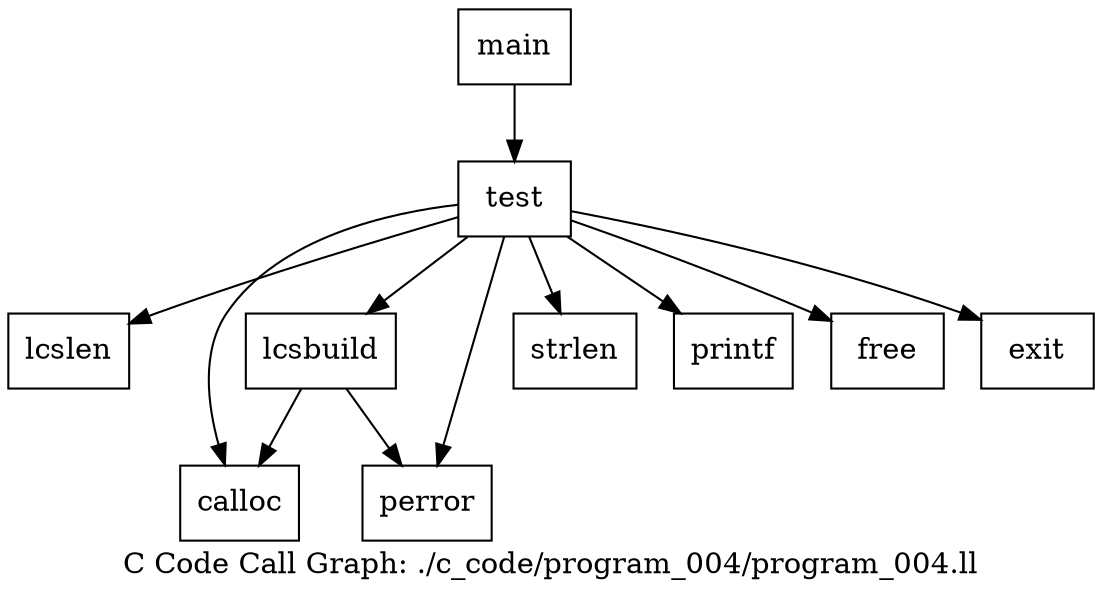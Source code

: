 digraph "C Code Call Graph: ./c_code/program_004/program_004.ll" {
	label="C Code Call Graph: ./c_code/program_004/program_004.ll";

	Node0x561edd708360 [shape=record,label="{lcslen}"];
	Node0x561edd708fa0 [shape=record,label="{lcsbuild}"];
	Node0x561edd708fa0 -> Node0x561edd70a5e0;
	Node0x561edd708fa0 -> Node0x561edd70ad70;
	Node0x561edd70a5e0 [shape=record,label="{calloc}"];
	Node0x561edd70ad70 [shape=record,label="{perror}"];
	Node0x561edd70adf0 [shape=record,label="{main}"];
	Node0x561edd70adf0 -> Node0x561edd71a230;
	Node0x561edd71a230 [shape=record,label="{test}"];
	Node0x561edd71a230 -> Node0x561edd71a2b0;
	Node0x561edd71a230 -> Node0x561edd71a790;
	Node0x561edd71a230 -> Node0x561edd70a5e0;
	Node0x561edd71a230 -> Node0x561edd71ad20;
	Node0x561edd71a230 -> Node0x561edd70ad70;
	Node0x561edd71a230 -> Node0x561edd71a480;
	Node0x561edd71a230 -> Node0x561edd708fa0;
	Node0x561edd71a230 -> Node0x561edd708360;
	Node0x561edd71a2b0 [shape=record,label="{strlen}"];
	Node0x561edd71a480 [shape=record,label="{exit}"];
	Node0x561edd71a790 [shape=record,label="{printf}"];
	Node0x561edd71ad20 [shape=record,label="{free}"];
}
